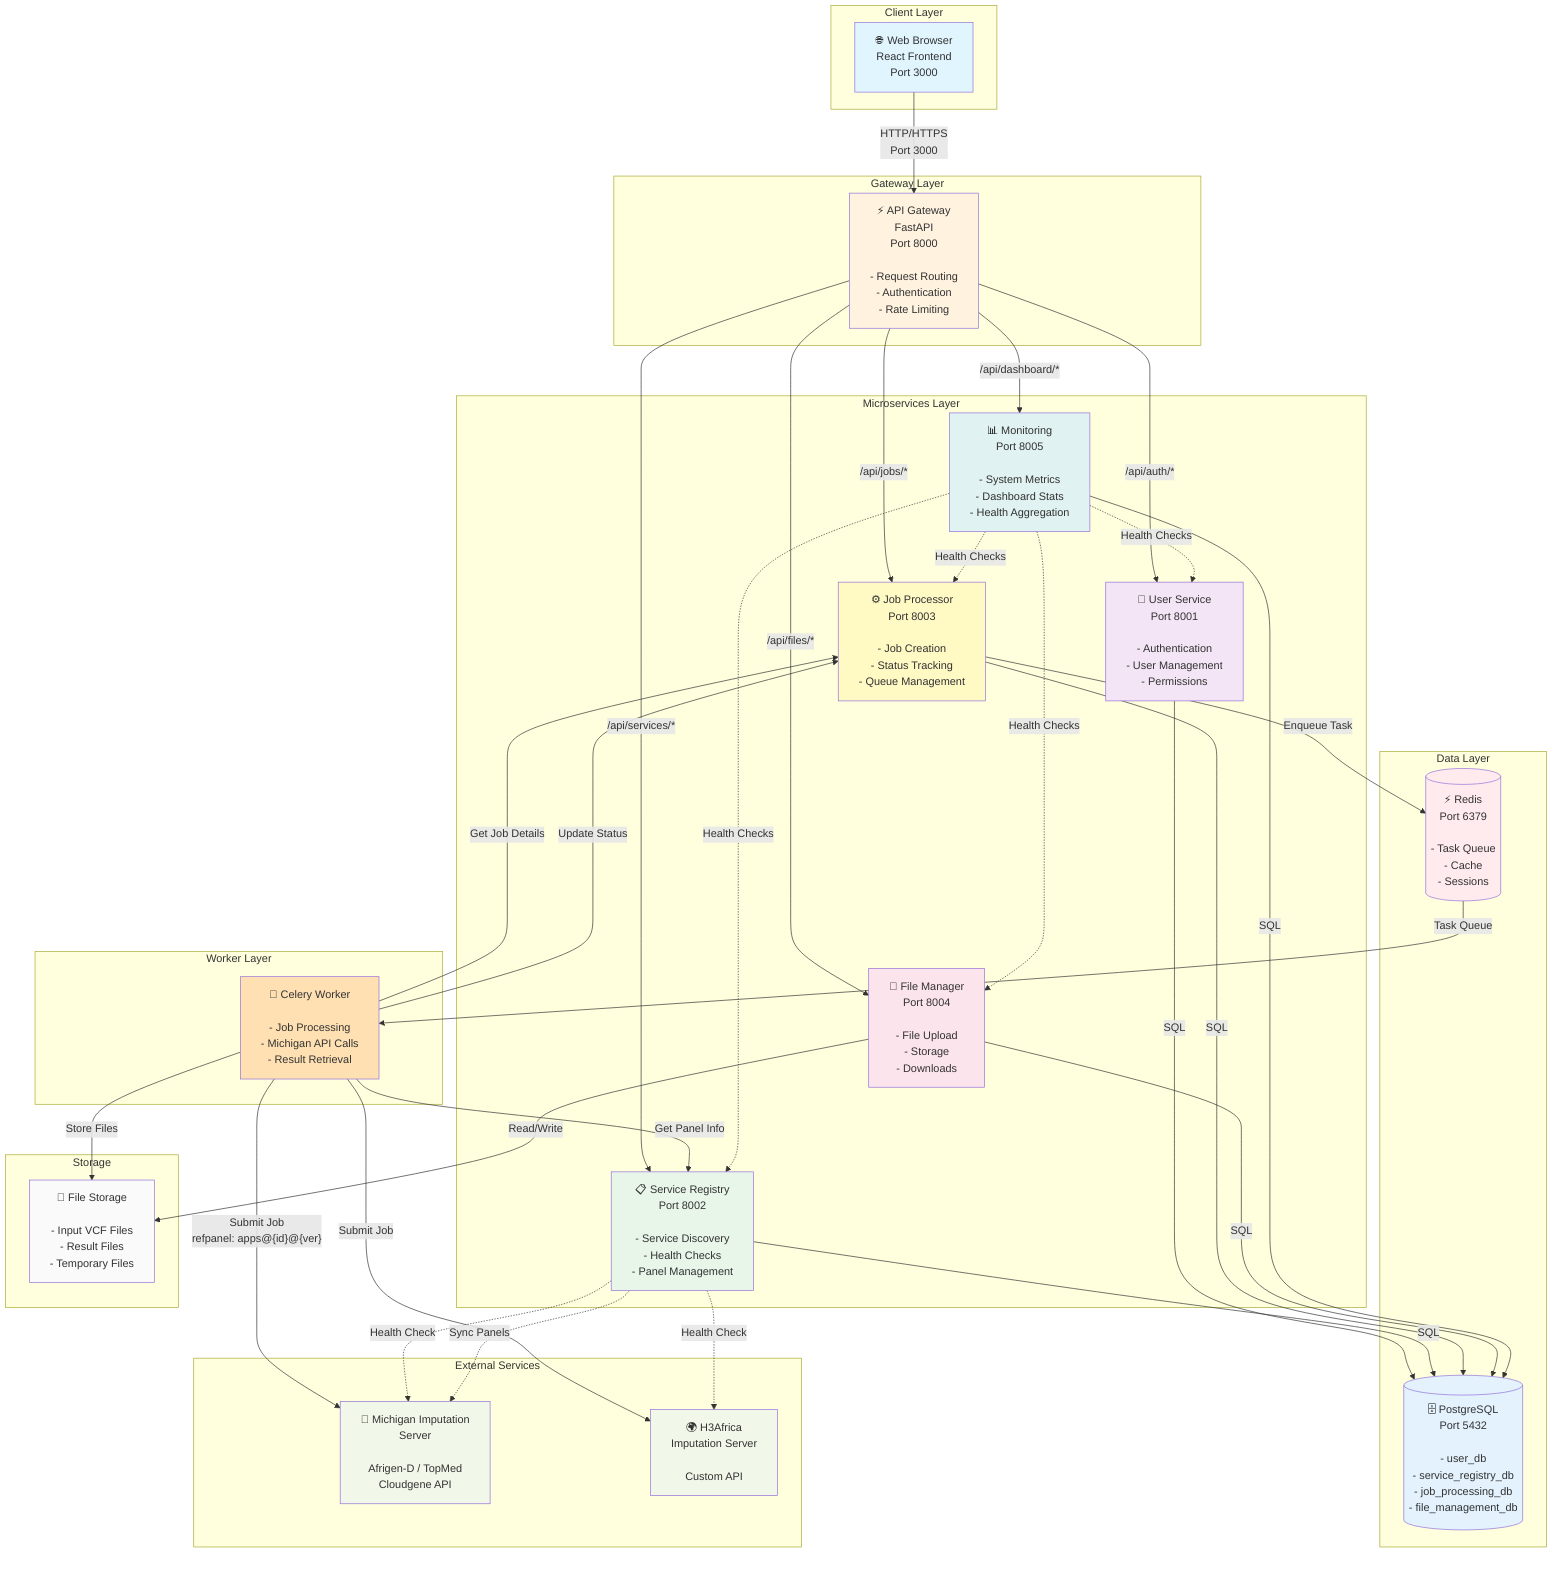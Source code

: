 graph TB
    subgraph "Client Layer"
        Browser["🌐 Web Browser<br/>React Frontend<br/>Port 3000"]
    end

    subgraph "Gateway Layer"
        Gateway["⚡ API Gateway<br/>FastAPI<br/>Port 8000<br/><br/>- Request Routing<br/>- Authentication<br/>- Rate Limiting"]
    end

    subgraph "Microservices Layer"
        UserService["👤 User Service<br/>Port 8001<br/><br/>- Authentication<br/>- User Management<br/>- Permissions"]

        ServiceRegistry["📋 Service Registry<br/>Port 8002<br/><br/>- Service Discovery<br/>- Health Checks<br/>- Panel Management"]

        JobProcessor["⚙️ Job Processor<br/>Port 8003<br/><br/>- Job Creation<br/>- Status Tracking<br/>- Queue Management"]

        FileManager["📁 File Manager<br/>Port 8004<br/><br/>- File Upload<br/>- Storage<br/>- Downloads"]

        Monitoring["📊 Monitoring<br/>Port 8005<br/><br/>- System Metrics<br/>- Dashboard Stats<br/>- Health Aggregation"]
    end

    subgraph "Worker Layer"
        CeleryWorker["🔄 Celery Worker<br/><br/>- Job Processing<br/>- Michigan API Calls<br/>- Result Retrieval"]
    end

    subgraph "Data Layer"
        PostgreSQL[("🗄️ PostgreSQL<br/>Port 5432<br/><br/>- user_db<br/>- service_registry_db<br/>- job_processing_db<br/>- file_management_db")]

        Redis[("⚡ Redis<br/>Port 6379<br/><br/>- Task Queue<br/>- Cache<br/>- Sessions")]
    end

    subgraph "External Services"
        MichiganAPI["🧬 Michigan Imputation<br/>Server<br/><br/>Afrigen-D / TopMed<br/>Cloudgene API"]

        H3AfricaAPI["🌍 H3Africa<br/>Imputation Server<br/><br/>Custom API"]
    end

    subgraph "Storage"
        FileStorage["💾 File Storage<br/><br/>- Input VCF Files<br/>- Result Files<br/>- Temporary Files"]
    end

    %% Client connections
    Browser -->|"HTTP/HTTPS<br/>Port 3000"| Gateway

    %% Gateway to services
    Gateway -->|"/api/auth/*"| UserService
    Gateway -->|"/api/services/*"| ServiceRegistry
    Gateway -->|"/api/jobs/*"| JobProcessor
    Gateway -->|"/api/files/*"| FileManager
    Gateway -->|"/api/dashboard/*"| Monitoring

    %% Service to database
    UserService -->|SQL| PostgreSQL
    ServiceRegistry -->|SQL| PostgreSQL
    JobProcessor -->|SQL| PostgreSQL
    FileManager -->|SQL| PostgreSQL
    Monitoring -->|SQL| PostgreSQL

    %% Job processor to worker
    JobProcessor -->|"Enqueue Task"| Redis
    Redis -->|"Task Queue"| CeleryWorker

    %% Worker interactions
    CeleryWorker -->|"Get Job Details"| JobProcessor
    CeleryWorker -->|"Get Panel Info"| ServiceRegistry
    CeleryWorker -->|"Store Files"| FileStorage
    CeleryWorker -->|"Update Status"| JobProcessor

    %% External API calls
    CeleryWorker -->|"Submit Job<br/>refpanel: apps@{id}@{ver}"| MichiganAPI
    CeleryWorker -->|"Submit Job"| H3AfricaAPI

    %% File storage
    FileManager -->|"Read/Write"| FileStorage

    %% Monitoring connections
    Monitoring -.->|"Health Checks"| UserService
    Monitoring -.->|"Health Checks"| ServiceRegistry
    Monitoring -.->|"Health Checks"| JobProcessor
    Monitoring -.->|"Health Checks"| FileManager

    %% Service Registry to External Services
    ServiceRegistry -.->|"Health Check"| MichiganAPI
    ServiceRegistry -.->|"Health Check"| H3AfricaAPI
    ServiceRegistry -.->|"Sync Panels"| MichiganAPI

    style Browser fill:#e1f5ff
    style Gateway fill:#fff3e0
    style UserService fill:#f3e5f5
    style ServiceRegistry fill:#e8f5e9
    style JobProcessor fill:#fff9c4
    style FileManager fill:#fce4ec
    style Monitoring fill:#e0f2f1
    style CeleryWorker fill:#ffe0b2
    style PostgreSQL fill:#e3f2fd
    style Redis fill:#ffebee
    style MichiganAPI fill:#f1f8e9
    style H3AfricaAPI fill:#f1f8e9
    style FileStorage fill:#fafafa